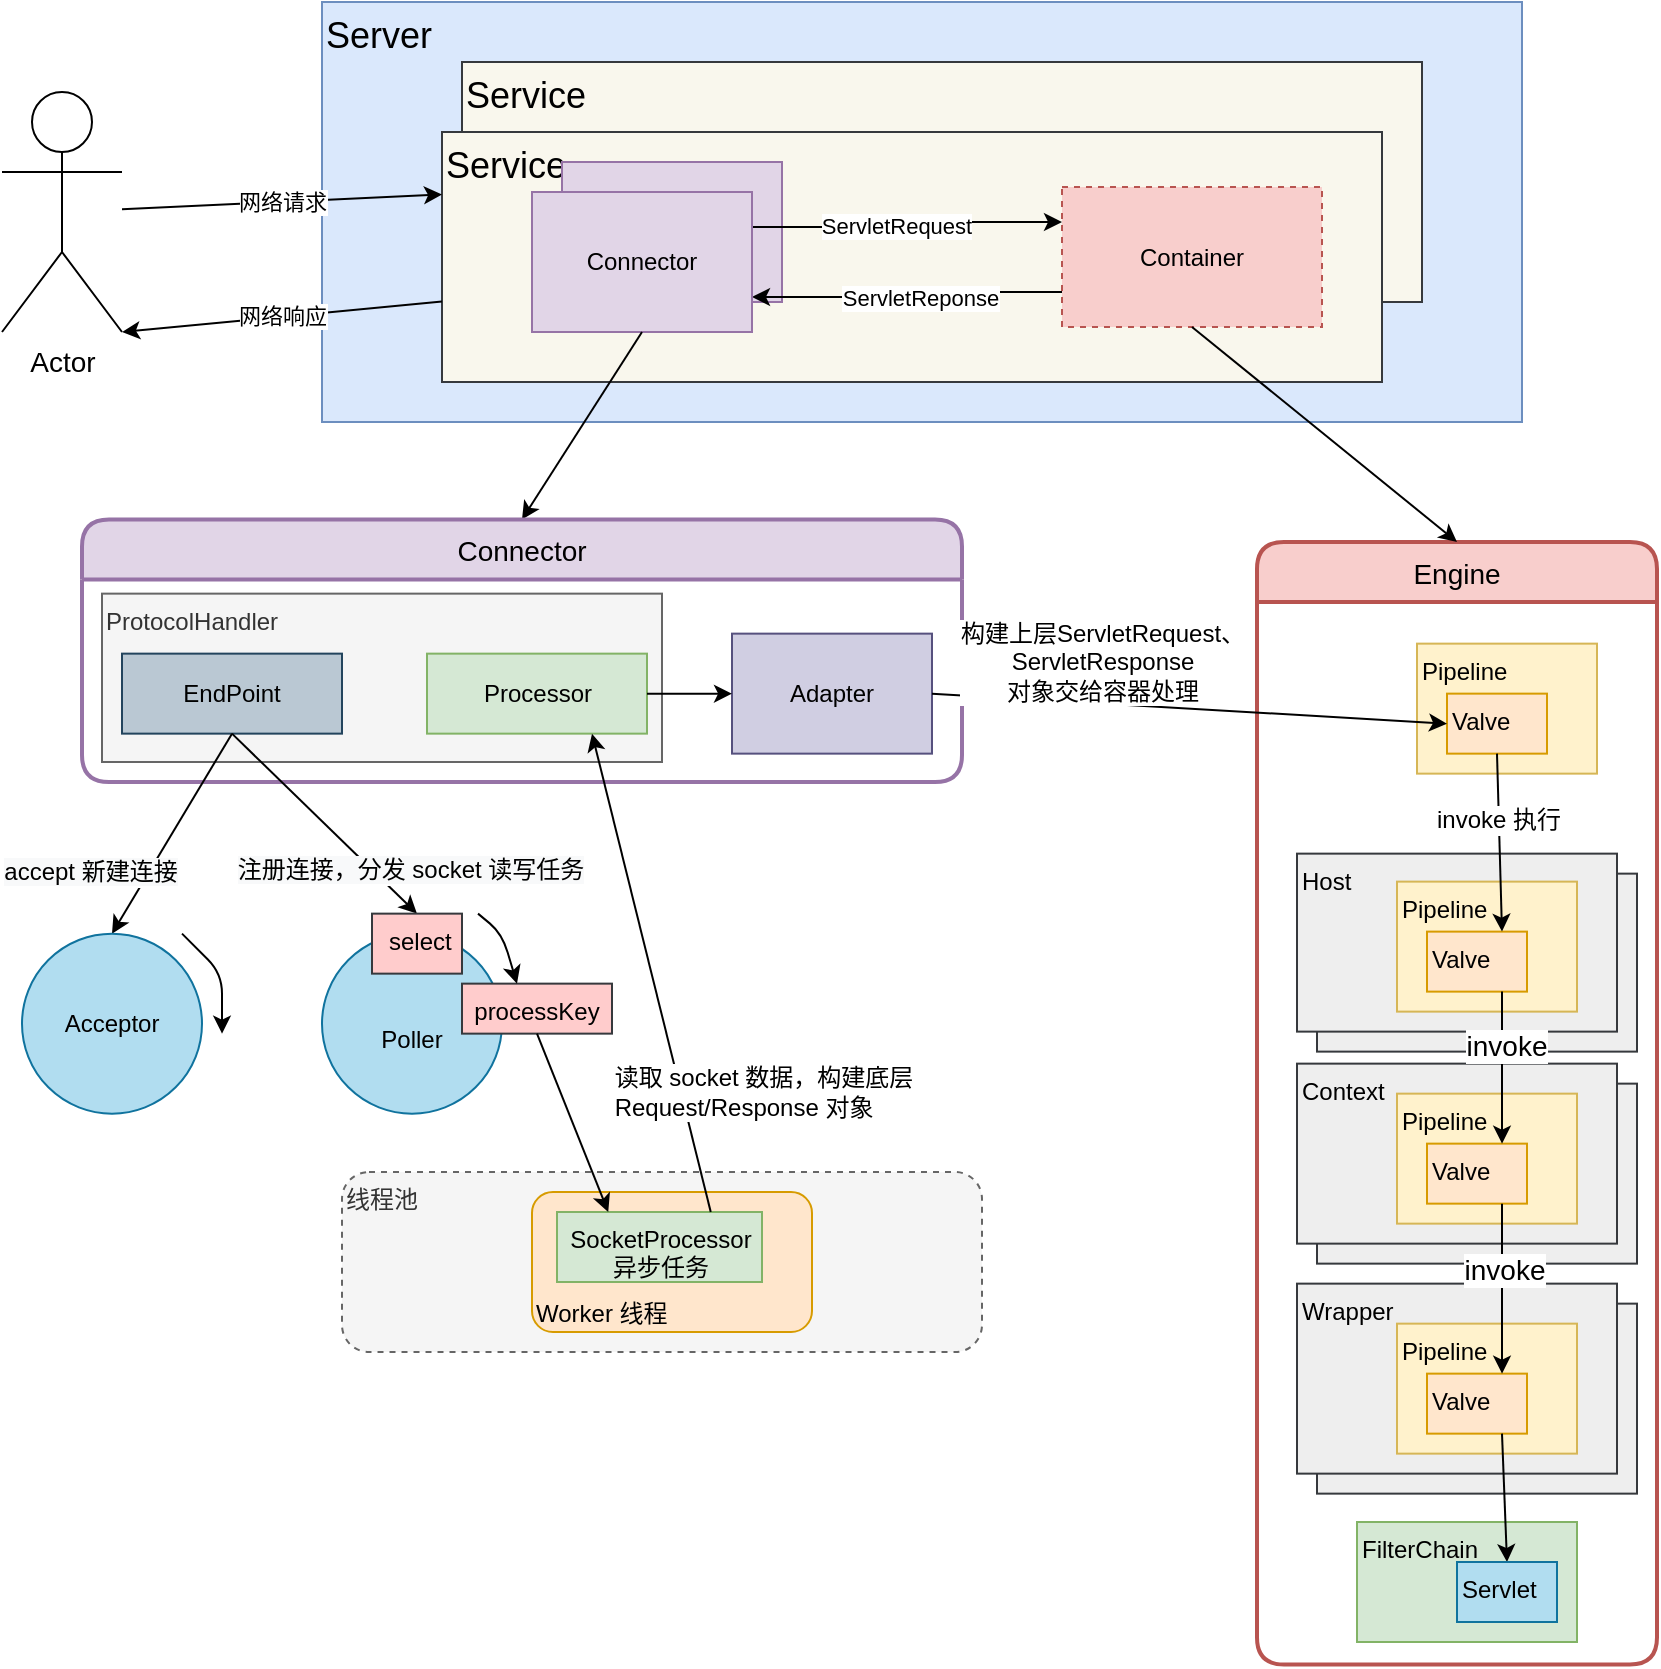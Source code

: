 <mxfile version="14.8.0" type="device"><diagram id="RXMxRGYJJL3W3shrAFnF" name="Page-1"><mxGraphModel dx="1113" dy="722" grid="1" gridSize="10" guides="1" tooltips="1" connect="1" arrows="1" fold="1" page="1" pageScale="1" pageWidth="850" pageHeight="1100" math="0" shadow="0"><root><mxCell id="0"/><mxCell id="1" parent="0"/><mxCell id="HmJIZPrxazjtR2mJDVVW-81" value="Wrapper" style="rounded=0;whiteSpace=wrap;html=1;fontSize=12;align=left;verticalAlign=top;fillColor=#eeeeee;strokeColor=#36393d;" vertex="1" parent="1"><mxGeometry x="667.5" y="800.82" width="160" height="95" as="geometry"/></mxCell><mxCell id="HmJIZPrxazjtR2mJDVVW-80" value="Context" style="rounded=0;whiteSpace=wrap;html=1;fontSize=12;align=left;verticalAlign=top;fillColor=#eeeeee;strokeColor=#36393d;" vertex="1" parent="1"><mxGeometry x="667.5" y="690.82" width="160" height="90" as="geometry"/></mxCell><mxCell id="HmJIZPrxazjtR2mJDVVW-79" value="Host" style="rounded=0;whiteSpace=wrap;html=1;fontSize=12;align=left;verticalAlign=top;fillColor=#eeeeee;strokeColor=#36393d;" vertex="1" parent="1"><mxGeometry x="667.5" y="585.82" width="160" height="88.99" as="geometry"/></mxCell><mxCell id="HmJIZPrxazjtR2mJDVVW-13" value="Server" style="rounded=0;whiteSpace=wrap;html=1;align=left;verticalAlign=top;fontSize=18;fillColor=#dae8fc;strokeColor=#6c8ebf;" vertex="1" parent="1"><mxGeometry x="170" y="150" width="600" height="210" as="geometry"/></mxCell><mxCell id="HmJIZPrxazjtR2mJDVVW-68" value="&lt;font style=&quot;font-size: 18px&quot;&gt;Service&lt;/font&gt;" style="rounded=0;whiteSpace=wrap;html=1;align=left;verticalAlign=top;fillColor=#f9f7ed;strokeColor=#36393d;" vertex="1" parent="1"><mxGeometry x="240" y="180" width="480" height="120" as="geometry"/></mxCell><mxCell id="HmJIZPrxazjtR2mJDVVW-1" value="&lt;font style=&quot;font-size: 18px&quot;&gt;Service&lt;/font&gt;" style="rounded=0;whiteSpace=wrap;html=1;align=left;verticalAlign=top;fillColor=#f9f7ed;strokeColor=#36393d;" vertex="1" parent="1"><mxGeometry x="230" y="215" width="470" height="125" as="geometry"/></mxCell><mxCell id="HmJIZPrxazjtR2mJDVVW-78" value="Connector" style="rounded=0;whiteSpace=wrap;html=1;align=center;verticalAlign=middle;fillColor=#e1d5e7;strokeColor=#9673a6;" vertex="1" parent="1"><mxGeometry x="290" y="230" width="110" height="70" as="geometry"/></mxCell><mxCell id="HmJIZPrxazjtR2mJDVVW-36" value="线程池" style="rounded=1;whiteSpace=wrap;html=1;fontSize=12;align=left;verticalAlign=top;dashed=1;fillColor=#f5f5f5;strokeColor=#666666;fontColor=#333333;" vertex="1" parent="1"><mxGeometry x="180" y="735" width="320" height="90" as="geometry"/></mxCell><mxCell id="HmJIZPrxazjtR2mJDVVW-46" value="Pipeline" style="rounded=0;whiteSpace=wrap;html=1;fontSize=12;align=left;verticalAlign=top;fillColor=#fff2cc;strokeColor=#d6b656;" vertex="1" parent="1"><mxGeometry x="717.5" y="470.82" width="90" height="65" as="geometry"/></mxCell><mxCell id="HmJIZPrxazjtR2mJDVVW-37" value="Worker 线程" style="rounded=1;whiteSpace=wrap;html=1;fontSize=12;align=left;verticalAlign=bottom;fillColor=#ffe6cc;strokeColor=#d79b00;" vertex="1" parent="1"><mxGeometry x="275" y="745" width="140" height="70" as="geometry"/></mxCell><mxCell id="HmJIZPrxazjtR2mJDVVW-4" style="edgeStyle=orthogonalEdgeStyle;rounded=0;orthogonalLoop=1;jettySize=auto;html=1;exitX=1;exitY=0.25;exitDx=0;exitDy=0;entryX=0;entryY=0.25;entryDx=0;entryDy=0;" edge="1" parent="1" source="HmJIZPrxazjtR2mJDVVW-2" target="HmJIZPrxazjtR2mJDVVW-3"><mxGeometry relative="1" as="geometry"/></mxCell><mxCell id="HmJIZPrxazjtR2mJDVVW-5" value="ServletRequest" style="edgeLabel;html=1;align=center;verticalAlign=middle;resizable=0;points=[];" vertex="1" connectable="0" parent="HmJIZPrxazjtR2mJDVVW-4"><mxGeometry x="-0.375" y="1" relative="1" as="geometry"><mxPoint x="23" as="offset"/></mxGeometry></mxCell><mxCell id="HmJIZPrxazjtR2mJDVVW-6" style="edgeStyle=orthogonalEdgeStyle;rounded=0;orthogonalLoop=1;jettySize=auto;html=1;exitX=0;exitY=0.75;exitDx=0;exitDy=0;entryX=1;entryY=0.75;entryDx=0;entryDy=0;" edge="1" parent="1" source="HmJIZPrxazjtR2mJDVVW-3" target="HmJIZPrxazjtR2mJDVVW-2"><mxGeometry relative="1" as="geometry"><mxPoint x="300" y="305" as="targetPoint"/></mxGeometry></mxCell><mxCell id="HmJIZPrxazjtR2mJDVVW-7" value="ServletReponse" style="edgeLabel;html=1;align=center;verticalAlign=middle;resizable=0;points=[];" vertex="1" connectable="0" parent="HmJIZPrxazjtR2mJDVVW-6"><mxGeometry x="0.027" y="3" relative="1" as="geometry"><mxPoint x="7" y="-3" as="offset"/></mxGeometry></mxCell><mxCell id="HmJIZPrxazjtR2mJDVVW-2" value="Connector" style="rounded=0;whiteSpace=wrap;html=1;align=center;verticalAlign=middle;fillColor=#e1d5e7;strokeColor=#9673a6;" vertex="1" parent="1"><mxGeometry x="275" y="245" width="110" height="70" as="geometry"/></mxCell><mxCell id="HmJIZPrxazjtR2mJDVVW-3" value="Container" style="rounded=0;whiteSpace=wrap;html=1;align=center;verticalAlign=middle;fillColor=#f8cecc;strokeColor=#b85450;dashed=1;" vertex="1" parent="1"><mxGeometry x="540" y="242.5" width="130" height="70" as="geometry"/></mxCell><mxCell id="HmJIZPrxazjtR2mJDVVW-8" value="网络请求" style="endArrow=classic;html=1;entryX=0;entryY=0.25;entryDx=0;entryDy=0;" edge="1" parent="1" source="HmJIZPrxazjtR2mJDVVW-10" target="HmJIZPrxazjtR2mJDVVW-1"><mxGeometry width="50" height="50" relative="1" as="geometry"><mxPoint x="110" y="250" as="sourcePoint"/><mxPoint x="230" y="250" as="targetPoint"/></mxGeometry></mxCell><mxCell id="HmJIZPrxazjtR2mJDVVW-9" value="网络响应" style="endArrow=classic;html=1;entryX=1;entryY=1;entryDx=0;entryDy=0;entryPerimeter=0;" edge="1" parent="1" source="HmJIZPrxazjtR2mJDVVW-1" target="HmJIZPrxazjtR2mJDVVW-10"><mxGeometry width="50" height="50" relative="1" as="geometry"><mxPoint x="220" y="270" as="sourcePoint"/><mxPoint x="110" y="270" as="targetPoint"/></mxGeometry></mxCell><mxCell id="HmJIZPrxazjtR2mJDVVW-10" value="Actor" style="shape=umlActor;verticalLabelPosition=bottom;verticalAlign=top;html=1;outlineConnect=0;fontSize=14;" vertex="1" parent="1"><mxGeometry x="10" y="195" width="60" height="120" as="geometry"/></mxCell><mxCell id="HmJIZPrxazjtR2mJDVVW-18" value="" style="endArrow=classic;html=1;fontSize=18;exitX=0.5;exitY=1;exitDx=0;exitDy=0;entryX=0.5;entryY=0;entryDx=0;entryDy=0;" edge="1" parent="1" source="HmJIZPrxazjtR2mJDVVW-2" target="HmJIZPrxazjtR2mJDVVW-19"><mxGeometry width="50" height="50" relative="1" as="geometry"><mxPoint x="240" y="400" as="sourcePoint"/><mxPoint x="270" y="340" as="targetPoint"/></mxGeometry></mxCell><mxCell id="HmJIZPrxazjtR2mJDVVW-19" value="Connector" style="swimlane;childLayout=stackLayout;horizontal=1;startSize=30;horizontalStack=0;rounded=1;fontSize=14;fontStyle=0;strokeWidth=2;resizeParent=0;resizeLast=1;shadow=0;dashed=0;align=center;fillColor=#e1d5e7;strokeColor=#9673a6;" vertex="1" parent="1"><mxGeometry x="50" y="408.73" width="440" height="131.27" as="geometry"/></mxCell><mxCell id="HmJIZPrxazjtR2mJDVVW-21" value="ProtocolHandler" style="rounded=0;whiteSpace=wrap;html=1;fontSize=12;align=left;verticalAlign=top;fillColor=#f5f5f5;strokeColor=#666666;fontColor=#333333;" vertex="1" parent="1"><mxGeometry x="60" y="445.82" width="280" height="84.18" as="geometry"/></mxCell><mxCell id="HmJIZPrxazjtR2mJDVVW-22" value="EndPoint" style="rounded=0;whiteSpace=wrap;html=1;fontSize=12;align=center;verticalAlign=middle;fillColor=#bac8d3;strokeColor=#23445d;" vertex="1" parent="1"><mxGeometry x="70" y="475.82" width="110" height="40" as="geometry"/></mxCell><mxCell id="HmJIZPrxazjtR2mJDVVW-23" value="Processor" style="rounded=0;whiteSpace=wrap;html=1;fontSize=12;align=center;verticalAlign=middle;fillColor=#d5e8d4;strokeColor=#82b366;" vertex="1" parent="1"><mxGeometry x="222.5" y="475.82" width="110" height="40" as="geometry"/></mxCell><mxCell id="HmJIZPrxazjtR2mJDVVW-24" value="" style="endArrow=classic;html=1;fontSize=12;exitX=0.5;exitY=1;exitDx=0;exitDy=0;entryX=0.5;entryY=0;entryDx=0;entryDy=0;" edge="1" parent="1" source="HmJIZPrxazjtR2mJDVVW-22" target="HmJIZPrxazjtR2mJDVVW-28"><mxGeometry width="50" height="50" relative="1" as="geometry"><mxPoint x="270" y="605.82" as="sourcePoint"/><mxPoint x="100" y="565.82" as="targetPoint"/></mxGeometry></mxCell><mxCell id="HmJIZPrxazjtR2mJDVVW-29" value="&lt;span style=&quot;text-align: left ; background-color: rgb(248 , 249 , 250)&quot;&gt;accept 新建连接&lt;/span&gt;" style="edgeLabel;html=1;align=center;verticalAlign=middle;resizable=0;points=[];fontSize=12;" vertex="1" connectable="0" parent="HmJIZPrxazjtR2mJDVVW-24"><mxGeometry x="-0.136" relative="1" as="geometry"><mxPoint x="-45" y="26" as="offset"/></mxGeometry></mxCell><mxCell id="HmJIZPrxazjtR2mJDVVW-26" value="Adapter" style="rounded=0;whiteSpace=wrap;html=1;fontSize=12;align=center;verticalAlign=middle;fillColor=#d0cee2;strokeColor=#56517e;" vertex="1" parent="1"><mxGeometry x="375" y="465.82" width="100" height="60" as="geometry"/></mxCell><mxCell id="HmJIZPrxazjtR2mJDVVW-28" value="&amp;nbsp; &amp;nbsp; &amp;nbsp; Acceptor" style="ellipse;whiteSpace=wrap;html=1;aspect=fixed;fontSize=12;align=left;verticalAlign=middle;fillColor=#b1ddf0;strokeColor=#10739e;" vertex="1" parent="1"><mxGeometry x="20" y="615.82" width="90" height="90" as="geometry"/></mxCell><mxCell id="HmJIZPrxazjtR2mJDVVW-30" value="&lt;br&gt;Poller" style="ellipse;whiteSpace=wrap;html=1;aspect=fixed;fontSize=12;align=center;verticalAlign=middle;fillColor=#b1ddf0;strokeColor=#10739e;" vertex="1" parent="1"><mxGeometry x="170" y="615.82" width="90" height="90" as="geometry"/></mxCell><mxCell id="HmJIZPrxazjtR2mJDVVW-31" value="&lt;span style=&quot;text-align: left ; background-color: rgb(248 , 249 , 250)&quot;&gt;注册连接，分发 socket 读写任务&lt;/span&gt;" style="endArrow=classic;html=1;fontSize=12;exitX=0.5;exitY=1;exitDx=0;exitDy=0;entryX=0.5;entryY=0;entryDx=0;entryDy=0;" edge="1" parent="1" source="HmJIZPrxazjtR2mJDVVW-22" target="HmJIZPrxazjtR2mJDVVW-32"><mxGeometry x="0.731" y="13" width="50" height="50" relative="1" as="geometry"><mxPoint x="210" y="625.82" as="sourcePoint"/><mxPoint x="260" y="575.82" as="targetPoint"/><mxPoint as="offset"/></mxGeometry></mxCell><mxCell id="HmJIZPrxazjtR2mJDVVW-32" value="&amp;nbsp;select" style="rounded=0;whiteSpace=wrap;html=1;fontSize=12;align=center;verticalAlign=top;fillColor=#ffcccc;strokeColor=#36393d;" vertex="1" parent="1"><mxGeometry x="195" y="605.82" width="45" height="30" as="geometry"/></mxCell><mxCell id="HmJIZPrxazjtR2mJDVVW-33" value="processKey" style="rounded=0;whiteSpace=wrap;html=1;fontSize=12;align=center;verticalAlign=top;fillColor=#ffcccc;strokeColor=#36393d;" vertex="1" parent="1"><mxGeometry x="240" y="640.82" width="75" height="25" as="geometry"/></mxCell><mxCell id="HmJIZPrxazjtR2mJDVVW-34" value="SocketProcessor &lt;br&gt;异步任务" style="rounded=0;whiteSpace=wrap;html=1;fontSize=12;align=center;verticalAlign=top;fillColor=#d5e8d4;strokeColor=#82b366;" vertex="1" parent="1"><mxGeometry x="287.5" y="755" width="102.5" height="35" as="geometry"/></mxCell><mxCell id="HmJIZPrxazjtR2mJDVVW-38" value="" style="endArrow=classic;html=1;fontSize=12;exitX=0.5;exitY=1;exitDx=0;exitDy=0;entryX=0.25;entryY=0;entryDx=0;entryDy=0;" edge="1" parent="1" source="HmJIZPrxazjtR2mJDVVW-33" target="HmJIZPrxazjtR2mJDVVW-34"><mxGeometry width="50" height="50" relative="1" as="geometry"><mxPoint x="270" y="805.82" as="sourcePoint"/><mxPoint x="320" y="755.82" as="targetPoint"/></mxGeometry></mxCell><mxCell id="HmJIZPrxazjtR2mJDVVW-39" value="" style="endArrow=classic;html=1;fontSize=12;exitX=0.75;exitY=0;exitDx=0;exitDy=0;entryX=0.75;entryY=1;entryDx=0;entryDy=0;" edge="1" parent="1" source="HmJIZPrxazjtR2mJDVVW-34" target="HmJIZPrxazjtR2mJDVVW-23"><mxGeometry width="50" height="50" relative="1" as="geometry"><mxPoint x="440" y="785.82" as="sourcePoint"/><mxPoint x="490" y="735.82" as="targetPoint"/></mxGeometry></mxCell><mxCell id="HmJIZPrxazjtR2mJDVVW-40" value="&amp;nbsp;读取 socket 数据，构建底层&lt;br&gt;&amp;nbsp;Request/Response 对象&amp;nbsp;" style="edgeLabel;html=1;align=left;verticalAlign=middle;resizable=0;points=[];fontSize=12;" vertex="1" connectable="0" parent="HmJIZPrxazjtR2mJDVVW-39"><mxGeometry x="0.071" relative="1" as="geometry"><mxPoint x="-22" y="68" as="offset"/></mxGeometry></mxCell><mxCell id="HmJIZPrxazjtR2mJDVVW-41" value="" style="endArrow=classic;html=1;fontSize=12;exitX=1;exitY=0.5;exitDx=0;exitDy=0;entryX=0;entryY=0.5;entryDx=0;entryDy=0;" edge="1" parent="1" source="HmJIZPrxazjtR2mJDVVW-23" target="HmJIZPrxazjtR2mJDVVW-26"><mxGeometry width="50" height="50" relative="1" as="geometry"><mxPoint x="420" y="595.82" as="sourcePoint"/><mxPoint x="369" y="490" as="targetPoint"/></mxGeometry></mxCell><mxCell id="HmJIZPrxazjtR2mJDVVW-43" value="Engine" style="swimlane;childLayout=stackLayout;horizontal=1;startSize=30;horizontalStack=0;rounded=1;fontSize=14;fontStyle=0;strokeWidth=2;resizeParent=0;resizeLast=1;shadow=0;align=center;fillColor=#f8cecc;strokeColor=#b85450;" vertex="1" parent="1"><mxGeometry x="637.5" y="420" width="200" height="561.27" as="geometry"/></mxCell><mxCell id="HmJIZPrxazjtR2mJDVVW-47" value="Valve" style="rounded=0;whiteSpace=wrap;html=1;fontSize=12;align=left;verticalAlign=top;fillColor=#ffe6cc;strokeColor=#d79b00;" vertex="1" parent="1"><mxGeometry x="732.5" y="495.82" width="50" height="30" as="geometry"/></mxCell><mxCell id="HmJIZPrxazjtR2mJDVVW-51" value="Host" style="rounded=0;whiteSpace=wrap;html=1;fontSize=12;align=left;verticalAlign=top;fillColor=#eeeeee;strokeColor=#36393d;" vertex="1" parent="1"><mxGeometry x="657.5" y="575.82" width="160" height="88.99" as="geometry"/></mxCell><mxCell id="HmJIZPrxazjtR2mJDVVW-52" value="Pipeline" style="rounded=0;whiteSpace=wrap;html=1;fontSize=12;align=left;verticalAlign=top;fillColor=#fff2cc;strokeColor=#d6b656;" vertex="1" parent="1"><mxGeometry x="707.5" y="589.81" width="90" height="65" as="geometry"/></mxCell><mxCell id="HmJIZPrxazjtR2mJDVVW-53" value="Valve" style="rounded=0;whiteSpace=wrap;html=1;fontSize=12;align=left;verticalAlign=top;fillColor=#ffe6cc;strokeColor=#d79b00;" vertex="1" parent="1"><mxGeometry x="722.5" y="614.81" width="50" height="30" as="geometry"/></mxCell><mxCell id="HmJIZPrxazjtR2mJDVVW-54" value="" style="endArrow=classic;html=1;fontSize=12;exitX=0.5;exitY=1;exitDx=0;exitDy=0;entryX=0.75;entryY=0;entryDx=0;entryDy=0;" edge="1" parent="1" source="HmJIZPrxazjtR2mJDVVW-47" target="HmJIZPrxazjtR2mJDVVW-53"><mxGeometry width="50" height="50" relative="1" as="geometry"><mxPoint x="697.5" y="815.82" as="sourcePoint"/><mxPoint x="747.5" y="765.82" as="targetPoint"/></mxGeometry></mxCell><mxCell id="HmJIZPrxazjtR2mJDVVW-55" value="invoke 执行" style="edgeLabel;html=1;align=center;verticalAlign=middle;resizable=0;points=[];fontSize=12;" vertex="1" connectable="0" parent="HmJIZPrxazjtR2mJDVVW-54"><mxGeometry x="-0.272" y="-1" relative="1" as="geometry"><mxPoint as="offset"/></mxGeometry></mxCell><mxCell id="HmJIZPrxazjtR2mJDVVW-56" value="Context" style="rounded=0;whiteSpace=wrap;html=1;fontSize=12;align=left;verticalAlign=top;fillColor=#eeeeee;strokeColor=#36393d;" vertex="1" parent="1"><mxGeometry x="657.5" y="680.82" width="160" height="90" as="geometry"/></mxCell><mxCell id="HmJIZPrxazjtR2mJDVVW-57" value="Pipeline" style="rounded=0;whiteSpace=wrap;html=1;fontSize=12;align=left;verticalAlign=top;fillColor=#fff2cc;strokeColor=#d6b656;" vertex="1" parent="1"><mxGeometry x="707.5" y="695.82" width="90" height="65" as="geometry"/></mxCell><mxCell id="HmJIZPrxazjtR2mJDVVW-58" value="Valve" style="rounded=0;whiteSpace=wrap;html=1;fontSize=12;align=left;verticalAlign=top;fillColor=#ffe6cc;strokeColor=#d79b00;" vertex="1" parent="1"><mxGeometry x="722.5" y="720.82" width="50" height="30" as="geometry"/></mxCell><mxCell id="HmJIZPrxazjtR2mJDVVW-59" value="Wrapper" style="rounded=0;whiteSpace=wrap;html=1;fontSize=12;align=left;verticalAlign=top;fillColor=#eeeeee;strokeColor=#36393d;" vertex="1" parent="1"><mxGeometry x="657.5" y="790.82" width="160" height="95" as="geometry"/></mxCell><mxCell id="HmJIZPrxazjtR2mJDVVW-60" value="Pipeline" style="rounded=0;whiteSpace=wrap;html=1;fontSize=12;align=left;verticalAlign=top;fillColor=#fff2cc;strokeColor=#d6b656;" vertex="1" parent="1"><mxGeometry x="707.5" y="810.82" width="90" height="65" as="geometry"/></mxCell><mxCell id="HmJIZPrxazjtR2mJDVVW-61" value="Valve" style="rounded=0;whiteSpace=wrap;html=1;fontSize=12;align=left;verticalAlign=top;fillColor=#ffe6cc;strokeColor=#d79b00;" vertex="1" parent="1"><mxGeometry x="722.5" y="835.82" width="50" height="30" as="geometry"/></mxCell><mxCell id="HmJIZPrxazjtR2mJDVVW-62" value="" style="endArrow=classic;html=1;fontSize=12;exitX=0.75;exitY=1;exitDx=0;exitDy=0;entryX=0.75;entryY=0;entryDx=0;entryDy=0;" edge="1" parent="1" source="HmJIZPrxazjtR2mJDVVW-53" target="HmJIZPrxazjtR2mJDVVW-58"><mxGeometry width="50" height="50" relative="1" as="geometry"><mxPoint x="477.5" y="725.82" as="sourcePoint"/><mxPoint x="527.5" y="675.82" as="targetPoint"/></mxGeometry></mxCell><mxCell id="HmJIZPrxazjtR2mJDVVW-69" value="invoke" style="edgeLabel;html=1;align=center;verticalAlign=middle;resizable=0;points=[];fontSize=14;" vertex="1" connectable="0" parent="HmJIZPrxazjtR2mJDVVW-62"><mxGeometry x="-0.299" y="2" relative="1" as="geometry"><mxPoint as="offset"/></mxGeometry></mxCell><mxCell id="HmJIZPrxazjtR2mJDVVW-63" value="" style="endArrow=classic;html=1;fontSize=12;exitX=0.75;exitY=1;exitDx=0;exitDy=0;entryX=0.75;entryY=0;entryDx=0;entryDy=0;" edge="1" parent="1" source="HmJIZPrxazjtR2mJDVVW-58" target="HmJIZPrxazjtR2mJDVVW-61"><mxGeometry width="50" height="50" relative="1" as="geometry"><mxPoint x="547.5" y="810.82" as="sourcePoint"/><mxPoint x="597.5" y="760.82" as="targetPoint"/></mxGeometry></mxCell><mxCell id="HmJIZPrxazjtR2mJDVVW-70" value="invoke" style="edgeLabel;html=1;align=center;verticalAlign=middle;resizable=0;points=[];fontSize=14;" vertex="1" connectable="0" parent="HmJIZPrxazjtR2mJDVVW-63"><mxGeometry x="-0.21" y="1" relative="1" as="geometry"><mxPoint y="-1" as="offset"/></mxGeometry></mxCell><mxCell id="HmJIZPrxazjtR2mJDVVW-64" value="FilterChain" style="rounded=0;whiteSpace=wrap;html=1;fontSize=12;align=left;verticalAlign=top;fillColor=#d5e8d4;strokeColor=#82b366;" vertex="1" parent="1"><mxGeometry x="687.5" y="910" width="110" height="60" as="geometry"/></mxCell><mxCell id="HmJIZPrxazjtR2mJDVVW-65" value="" style="endArrow=classic;html=1;fontSize=12;exitX=0.75;exitY=1;exitDx=0;exitDy=0;entryX=0.5;entryY=0;entryDx=0;entryDy=0;" edge="1" parent="1" source="HmJIZPrxazjtR2mJDVVW-61" target="HmJIZPrxazjtR2mJDVVW-66"><mxGeometry width="50" height="50" relative="1" as="geometry"><mxPoint x="477.5" y="840.82" as="sourcePoint"/><mxPoint x="527.5" y="790.82" as="targetPoint"/></mxGeometry></mxCell><mxCell id="HmJIZPrxazjtR2mJDVVW-66" value="Servlet" style="rounded=0;whiteSpace=wrap;html=1;fontSize=12;align=left;verticalAlign=top;fillColor=#b1ddf0;strokeColor=#10739e;" vertex="1" parent="1"><mxGeometry x="737.5" y="930" width="50" height="30" as="geometry"/></mxCell><mxCell id="HmJIZPrxazjtR2mJDVVW-67" value="" style="endArrow=classic;html=1;fontSize=12;exitX=0.5;exitY=1;exitDx=0;exitDy=0;entryX=0.5;entryY=0;entryDx=0;entryDy=0;" edge="1" parent="1" source="HmJIZPrxazjtR2mJDVVW-3" target="HmJIZPrxazjtR2mJDVVW-43"><mxGeometry width="50" height="50" relative="1" as="geometry"><mxPoint x="800" y="280" as="sourcePoint"/><mxPoint x="850" y="230" as="targetPoint"/></mxGeometry></mxCell><mxCell id="HmJIZPrxazjtR2mJDVVW-75" value="" style="endArrow=classic;html=1;fontSize=14;" edge="1" parent="1"><mxGeometry width="50" height="50" relative="1" as="geometry"><mxPoint x="100" y="615.82" as="sourcePoint"/><mxPoint x="120" y="665.82" as="targetPoint"/><Array as="points"><mxPoint x="120" y="635.82"/></Array></mxGeometry></mxCell><mxCell id="HmJIZPrxazjtR2mJDVVW-77" value="" style="endArrow=classic;html=1;fontSize=14;" edge="1" parent="1"><mxGeometry width="50" height="50" relative="1" as="geometry"><mxPoint x="248" y="605.82" as="sourcePoint"/><mxPoint x="267.5" y="640.82" as="targetPoint"/><Array as="points"><mxPoint x="260" y="615.82"/></Array></mxGeometry></mxCell><mxCell id="HmJIZPrxazjtR2mJDVVW-42" value="构建上层ServletRequest、&lt;br&gt;ServletResponse &lt;br&gt;对象交给容器处理" style="endArrow=classic;html=1;fontSize=12;exitX=1;exitY=0.5;exitDx=0;exitDy=0;entryX=0;entryY=0.5;entryDx=0;entryDy=0;" edge="1" parent="1" source="HmJIZPrxazjtR2mJDVVW-26" target="HmJIZPrxazjtR2mJDVVW-47"><mxGeometry x="-0.349" y="21" width="50" height="50" relative="1" as="geometry"><mxPoint x="630" y="570" as="sourcePoint"/><mxPoint x="540" y="460" as="targetPoint"/><mxPoint as="offset"/></mxGeometry></mxCell></root></mxGraphModel></diagram></mxfile>